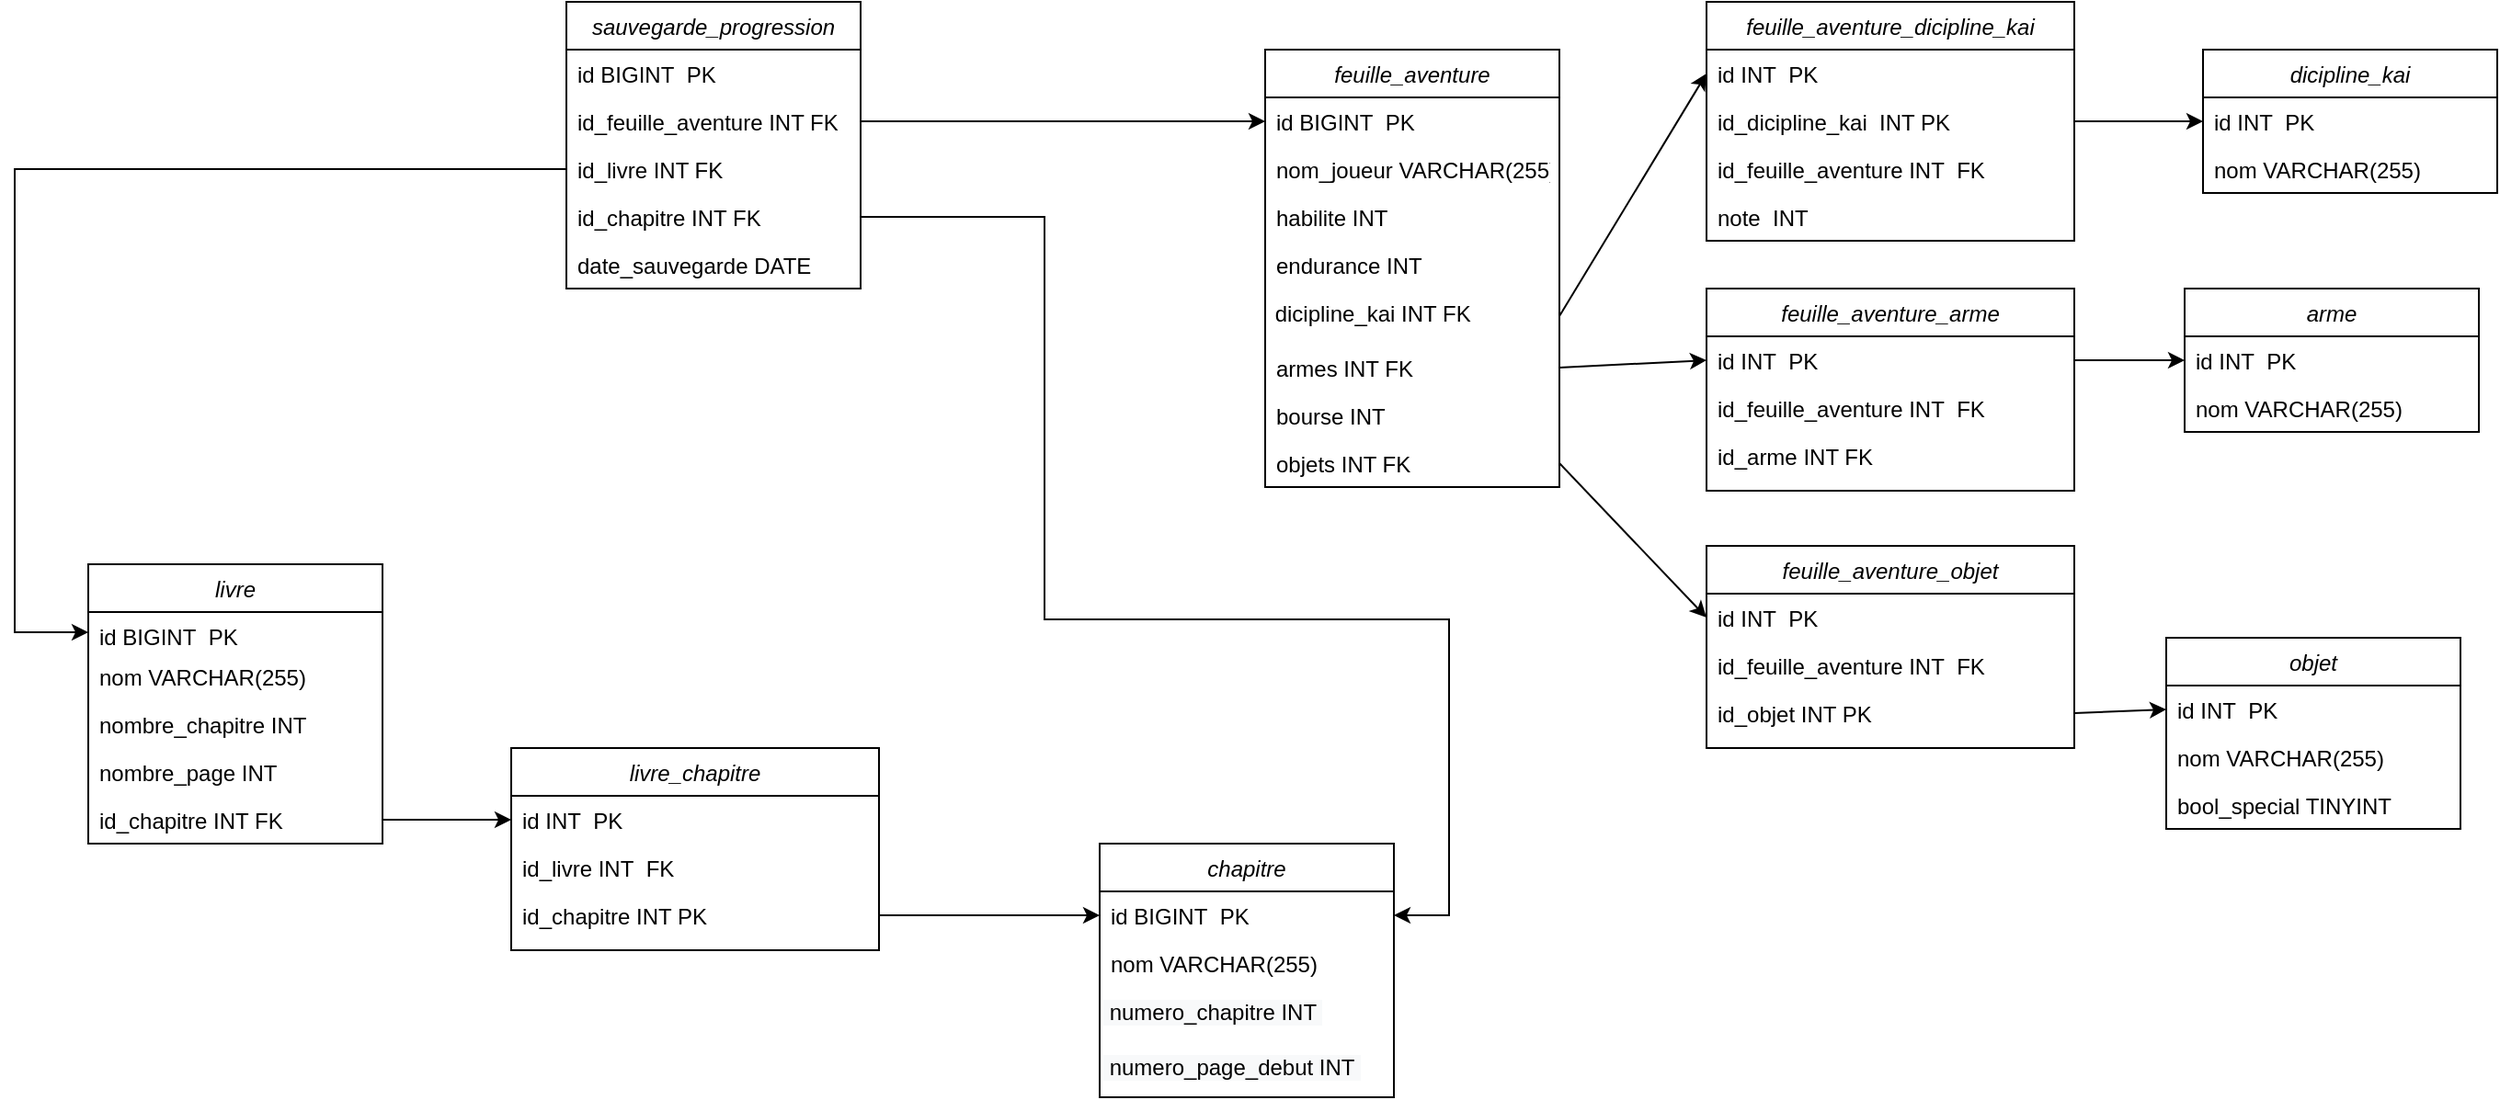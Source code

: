 <mxfile version="16.4.0" type="device"><diagram id="C5RBs43oDa-KdzZeNtuy" name="Page-1"><mxGraphModel dx="2401" dy="1236" grid="1" gridSize="10" guides="1" tooltips="1" connect="1" arrows="1" fold="1" page="1" pageScale="1" pageWidth="827" pageHeight="1169" math="0" shadow="0"><root><mxCell id="WIyWlLk6GJQsqaUBKTNV-0"/><mxCell id="WIyWlLk6GJQsqaUBKTNV-1" parent="WIyWlLk6GJQsqaUBKTNV-0"/><mxCell id="zkfFHV4jXpPFQw0GAbJ--0" value="livre" style="swimlane;fontStyle=2;align=center;verticalAlign=top;childLayout=stackLayout;horizontal=1;startSize=26;horizontalStack=0;resizeParent=1;resizeLast=0;collapsible=1;marginBottom=0;rounded=0;shadow=0;strokeWidth=1;" parent="WIyWlLk6GJQsqaUBKTNV-1" vertex="1"><mxGeometry x="-600" y="600" width="160" height="152" as="geometry"><mxRectangle x="230" y="140" width="160" height="26" as="alternateBounds"/></mxGeometry></mxCell><mxCell id="ja8n_a0_8GGIzuxEmzxF-15" value="id BIGINT  PK " style="text;align=left;verticalAlign=top;spacingLeft=4;spacingRight=4;overflow=hidden;rotatable=0;points=[[0,0.5],[1,0.5]];portConstraint=eastwest;" parent="zkfFHV4jXpPFQw0GAbJ--0" vertex="1"><mxGeometry y="26" width="160" height="22" as="geometry"/></mxCell><mxCell id="ja8n_a0_8GGIzuxEmzxF-9" value="nom VARCHAR(255)" style="text;align=left;verticalAlign=top;spacingLeft=4;spacingRight=4;overflow=hidden;rotatable=0;points=[[0,0.5],[1,0.5]];portConstraint=eastwest;" parent="zkfFHV4jXpPFQw0GAbJ--0" vertex="1"><mxGeometry y="48" width="160" height="26" as="geometry"/></mxCell><mxCell id="ja8n_a0_8GGIzuxEmzxF-13" value="nombre_chapitre INT" style="text;align=left;verticalAlign=top;spacingLeft=4;spacingRight=4;overflow=hidden;rotatable=0;points=[[0,0.5],[1,0.5]];portConstraint=eastwest;" parent="zkfFHV4jXpPFQw0GAbJ--0" vertex="1"><mxGeometry y="74" width="160" height="26" as="geometry"/></mxCell><mxCell id="YFA4dCQf4N8NySnR1VnG-28" value="nombre_page INT" style="text;align=left;verticalAlign=top;spacingLeft=4;spacingRight=4;overflow=hidden;rotatable=0;points=[[0,0.5],[1,0.5]];portConstraint=eastwest;" vertex="1" parent="zkfFHV4jXpPFQw0GAbJ--0"><mxGeometry y="100" width="160" height="26" as="geometry"/></mxCell><mxCell id="YFA4dCQf4N8NySnR1VnG-39" value="id_chapitre INT FK" style="text;align=left;verticalAlign=top;spacingLeft=4;spacingRight=4;overflow=hidden;rotatable=0;points=[[0,0.5],[1,0.5]];portConstraint=eastwest;" vertex="1" parent="zkfFHV4jXpPFQw0GAbJ--0"><mxGeometry y="126" width="160" height="26" as="geometry"/></mxCell><mxCell id="zkfFHV4jXpPFQw0GAbJ--6" value="feuille_aventure" style="swimlane;fontStyle=2;align=center;verticalAlign=top;childLayout=stackLayout;horizontal=1;startSize=26;horizontalStack=0;resizeParent=1;resizeLast=0;collapsible=1;marginBottom=0;rounded=0;shadow=0;strokeWidth=1;" parent="WIyWlLk6GJQsqaUBKTNV-1" vertex="1"><mxGeometry x="40" y="320" width="160" height="238" as="geometry"><mxRectangle x="130" y="380" width="160" height="26" as="alternateBounds"/></mxGeometry></mxCell><mxCell id="ja8n_a0_8GGIzuxEmzxF-17" value="id BIGINT  PK " style="text;align=left;verticalAlign=top;spacingLeft=4;spacingRight=4;overflow=hidden;rotatable=0;points=[[0,0.5],[1,0.5]];portConstraint=eastwest;" parent="zkfFHV4jXpPFQw0GAbJ--6" vertex="1"><mxGeometry y="26" width="160" height="26" as="geometry"/></mxCell><mxCell id="ja8n_a0_8GGIzuxEmzxF-14" value="nom_joueur VARCHAR(255)" style="text;align=left;verticalAlign=top;spacingLeft=4;spacingRight=4;overflow=hidden;rotatable=0;points=[[0,0.5],[1,0.5]];portConstraint=eastwest;" parent="zkfFHV4jXpPFQw0GAbJ--6" vertex="1"><mxGeometry y="52" width="160" height="26" as="geometry"/></mxCell><mxCell id="YFA4dCQf4N8NySnR1VnG-3" value="habilite INT" style="text;align=left;verticalAlign=top;spacingLeft=4;spacingRight=4;overflow=hidden;rotatable=0;points=[[0,0.5],[1,0.5]];portConstraint=eastwest;" vertex="1" parent="zkfFHV4jXpPFQw0GAbJ--6"><mxGeometry y="78" width="160" height="26" as="geometry"/></mxCell><mxCell id="YFA4dCQf4N8NySnR1VnG-4" value="endurance INT" style="text;align=left;verticalAlign=top;spacingLeft=4;spacingRight=4;overflow=hidden;rotatable=0;points=[[0,0.5],[1,0.5]];portConstraint=eastwest;" vertex="1" parent="zkfFHV4jXpPFQw0GAbJ--6"><mxGeometry y="104" width="160" height="26" as="geometry"/></mxCell><mxCell id="ja8n_a0_8GGIzuxEmzxF-20" value="&lt;span style=&quot;font-family: &amp;#34;helvetica&amp;#34;&quot;&gt;&amp;nbsp;dicipline_kai INT FK&amp;nbsp;&lt;/span&gt;" style="text;whiteSpace=wrap;html=1;align=left;" parent="zkfFHV4jXpPFQw0GAbJ--6" vertex="1"><mxGeometry y="130" width="160" height="30" as="geometry"/></mxCell><mxCell id="YFA4dCQf4N8NySnR1VnG-0" value="armes INT FK" style="text;align=left;verticalAlign=top;spacingLeft=4;spacingRight=4;overflow=hidden;rotatable=0;points=[[0,0.5],[1,0.5]];portConstraint=eastwest;" vertex="1" parent="zkfFHV4jXpPFQw0GAbJ--6"><mxGeometry y="160" width="160" height="26" as="geometry"/></mxCell><mxCell id="YFA4dCQf4N8NySnR1VnG-2" value="bourse INT" style="text;align=left;verticalAlign=top;spacingLeft=4;spacingRight=4;overflow=hidden;rotatable=0;points=[[0,0.5],[1,0.5]];portConstraint=eastwest;" vertex="1" parent="zkfFHV4jXpPFQw0GAbJ--6"><mxGeometry y="186" width="160" height="26" as="geometry"/></mxCell><mxCell id="YFA4dCQf4N8NySnR1VnG-1" value="objets INT FK" style="text;align=left;verticalAlign=top;spacingLeft=4;spacingRight=4;overflow=hidden;rotatable=0;points=[[0,0.5],[1,0.5]];portConstraint=eastwest;" vertex="1" parent="zkfFHV4jXpPFQw0GAbJ--6"><mxGeometry y="212" width="160" height="26" as="geometry"/></mxCell><mxCell id="zkfFHV4jXpPFQw0GAbJ--13" value="dicipline_kai" style="swimlane;fontStyle=2;align=center;verticalAlign=top;childLayout=stackLayout;horizontal=1;startSize=26;horizontalStack=0;resizeParent=1;resizeLast=0;collapsible=1;marginBottom=0;rounded=0;shadow=0;strokeWidth=1;" parent="WIyWlLk6GJQsqaUBKTNV-1" vertex="1"><mxGeometry x="550" y="320" width="160" height="78" as="geometry"><mxRectangle x="340" y="380" width="170" height="26" as="alternateBounds"/></mxGeometry></mxCell><mxCell id="ja8n_a0_8GGIzuxEmzxF-18" value="id INT  PK " style="text;align=left;verticalAlign=top;spacingLeft=4;spacingRight=4;overflow=hidden;rotatable=0;points=[[0,0.5],[1,0.5]];portConstraint=eastwest;" parent="zkfFHV4jXpPFQw0GAbJ--13" vertex="1"><mxGeometry y="26" width="160" height="26" as="geometry"/></mxCell><mxCell id="ja8n_a0_8GGIzuxEmzxF-11" value="nom VARCHAR(255)" style="text;align=left;verticalAlign=top;spacingLeft=4;spacingRight=4;overflow=hidden;rotatable=0;points=[[0,0.5],[1,0.5]];portConstraint=eastwest;" parent="zkfFHV4jXpPFQw0GAbJ--13" vertex="1"><mxGeometry y="52" width="160" height="26" as="geometry"/></mxCell><mxCell id="zkfFHV4jXpPFQw0GAbJ--17" value="chapitre" style="swimlane;fontStyle=2;align=center;verticalAlign=top;childLayout=stackLayout;horizontal=1;startSize=26;horizontalStack=0;resizeParent=1;resizeLast=0;collapsible=1;marginBottom=0;rounded=0;shadow=0;strokeWidth=1;" parent="WIyWlLk6GJQsqaUBKTNV-1" vertex="1"><mxGeometry x="-50" y="752" width="160" height="138" as="geometry"><mxRectangle x="550" y="140" width="160" height="26" as="alternateBounds"/></mxGeometry></mxCell><mxCell id="ja8n_a0_8GGIzuxEmzxF-16" value="id BIGINT  PK " style="text;align=left;verticalAlign=top;spacingLeft=4;spacingRight=4;overflow=hidden;rotatable=0;points=[[0,0.5],[1,0.5]];portConstraint=eastwest;" parent="zkfFHV4jXpPFQw0GAbJ--17" vertex="1"><mxGeometry y="26" width="160" height="26" as="geometry"/></mxCell><mxCell id="ja8n_a0_8GGIzuxEmzxF-10" value="nom VARCHAR(255)" style="text;align=left;verticalAlign=top;spacingLeft=4;spacingRight=4;overflow=hidden;rotatable=0;points=[[0,0.5],[1,0.5]];portConstraint=eastwest;" parent="zkfFHV4jXpPFQw0GAbJ--17" vertex="1"><mxGeometry y="52" width="160" height="26" as="geometry"/></mxCell><mxCell id="YFA4dCQf4N8NySnR1VnG-37" value="&lt;span style=&quot;color: rgb(0 , 0 , 0) ; font-family: &amp;#34;helvetica&amp;#34; ; font-size: 12px ; font-style: normal ; font-weight: 400 ; letter-spacing: normal ; text-align: left ; text-indent: 0px ; text-transform: none ; word-spacing: 0px ; background-color: rgb(248 , 249 , 250) ; display: inline ; float: none&quot;&gt;&amp;nbsp;numero_chapitre INT&amp;nbsp;&lt;/span&gt;" style="text;whiteSpace=wrap;html=1;" vertex="1" parent="zkfFHV4jXpPFQw0GAbJ--17"><mxGeometry y="78" width="160" height="30" as="geometry"/></mxCell><mxCell id="YFA4dCQf4N8NySnR1VnG-35" value="&lt;span style=&quot;color: rgb(0 , 0 , 0) ; font-family: &amp;#34;helvetica&amp;#34; ; font-size: 12px ; font-style: normal ; font-weight: 400 ; letter-spacing: normal ; text-align: left ; text-indent: 0px ; text-transform: none ; word-spacing: 0px ; background-color: rgb(248 , 249 , 250) ; display: inline ; float: none&quot;&gt;&amp;nbsp;numero_page_debut INT&amp;nbsp;&lt;/span&gt;" style="text;whiteSpace=wrap;html=1;" vertex="1" parent="zkfFHV4jXpPFQw0GAbJ--17"><mxGeometry y="108" width="160" height="30" as="geometry"/></mxCell><mxCell id="ja8n_a0_8GGIzuxEmzxF-0" value="arme" style="swimlane;fontStyle=2;align=center;verticalAlign=top;childLayout=stackLayout;horizontal=1;startSize=26;horizontalStack=0;resizeParent=1;resizeLast=0;collapsible=1;marginBottom=0;rounded=0;shadow=0;strokeWidth=1;" parent="WIyWlLk6GJQsqaUBKTNV-1" vertex="1"><mxGeometry x="540" y="450" width="160" height="78" as="geometry"><mxRectangle x="340" y="380" width="170" height="26" as="alternateBounds"/></mxGeometry></mxCell><mxCell id="ja8n_a0_8GGIzuxEmzxF-19" value="id INT  PK " style="text;align=left;verticalAlign=top;spacingLeft=4;spacingRight=4;overflow=hidden;rotatable=0;points=[[0,0.5],[1,0.5]];portConstraint=eastwest;" parent="ja8n_a0_8GGIzuxEmzxF-0" vertex="1"><mxGeometry y="26" width="160" height="26" as="geometry"/></mxCell><mxCell id="ja8n_a0_8GGIzuxEmzxF-12" value="nom VARCHAR(255)" style="text;align=left;verticalAlign=top;spacingLeft=4;spacingRight=4;overflow=hidden;rotatable=0;points=[[0,0.5],[1,0.5]];portConstraint=eastwest;" parent="ja8n_a0_8GGIzuxEmzxF-0" vertex="1"><mxGeometry y="52" width="160" height="26" as="geometry"/></mxCell><mxCell id="ja8n_a0_8GGIzuxEmzxF-3" value="sauvegarde_progression" style="swimlane;fontStyle=2;align=center;verticalAlign=top;childLayout=stackLayout;horizontal=1;startSize=26;horizontalStack=0;resizeParent=1;resizeLast=0;collapsible=1;marginBottom=0;rounded=0;shadow=0;strokeWidth=1;" parent="WIyWlLk6GJQsqaUBKTNV-1" vertex="1"><mxGeometry x="-340" y="294" width="160" height="156" as="geometry"><mxRectangle x="130" y="380" width="160" height="26" as="alternateBounds"/></mxGeometry></mxCell><mxCell id="YFA4dCQf4N8NySnR1VnG-29" value="id BIGINT  PK " style="text;align=left;verticalAlign=top;spacingLeft=4;spacingRight=4;overflow=hidden;rotatable=0;points=[[0,0.5],[1,0.5]];portConstraint=eastwest;" vertex="1" parent="ja8n_a0_8GGIzuxEmzxF-3"><mxGeometry y="26" width="160" height="26" as="geometry"/></mxCell><mxCell id="YFA4dCQf4N8NySnR1VnG-30" value="id_feuille_aventure INT FK " style="text;align=left;verticalAlign=top;spacingLeft=4;spacingRight=4;overflow=hidden;rotatable=0;points=[[0,0.5],[1,0.5]];portConstraint=eastwest;" vertex="1" parent="ja8n_a0_8GGIzuxEmzxF-3"><mxGeometry y="52" width="160" height="26" as="geometry"/></mxCell><mxCell id="YFA4dCQf4N8NySnR1VnG-32" value="id_livre INT FK " style="text;align=left;verticalAlign=top;spacingLeft=4;spacingRight=4;overflow=hidden;rotatable=0;points=[[0,0.5],[1,0.5]];portConstraint=eastwest;" vertex="1" parent="ja8n_a0_8GGIzuxEmzxF-3"><mxGeometry y="78" width="160" height="26" as="geometry"/></mxCell><mxCell id="YFA4dCQf4N8NySnR1VnG-33" value="id_chapitre INT FK " style="text;align=left;verticalAlign=top;spacingLeft=4;spacingRight=4;overflow=hidden;rotatable=0;points=[[0,0.5],[1,0.5]];portConstraint=eastwest;" vertex="1" parent="ja8n_a0_8GGIzuxEmzxF-3"><mxGeometry y="104" width="160" height="26" as="geometry"/></mxCell><mxCell id="YFA4dCQf4N8NySnR1VnG-31" value="date_sauvegarde DATE " style="text;align=left;verticalAlign=top;spacingLeft=4;spacingRight=4;overflow=hidden;rotatable=0;points=[[0,0.5],[1,0.5]];portConstraint=eastwest;" vertex="1" parent="ja8n_a0_8GGIzuxEmzxF-3"><mxGeometry y="130" width="160" height="26" as="geometry"/></mxCell><mxCell id="YFA4dCQf4N8NySnR1VnG-5" value="feuille_aventure_dicipline_kai" style="swimlane;fontStyle=2;align=center;verticalAlign=top;childLayout=stackLayout;horizontal=1;startSize=26;horizontalStack=0;resizeParent=1;resizeLast=0;collapsible=1;marginBottom=0;rounded=0;shadow=0;strokeWidth=1;" vertex="1" parent="WIyWlLk6GJQsqaUBKTNV-1"><mxGeometry x="280" y="294" width="200" height="130" as="geometry"><mxRectangle x="130" y="380" width="160" height="26" as="alternateBounds"/></mxGeometry></mxCell><mxCell id="YFA4dCQf4N8NySnR1VnG-6" value="id INT  PK " style="text;align=left;verticalAlign=top;spacingLeft=4;spacingRight=4;overflow=hidden;rotatable=0;points=[[0,0.5],[1,0.5]];portConstraint=eastwest;" vertex="1" parent="YFA4dCQf4N8NySnR1VnG-5"><mxGeometry y="26" width="200" height="26" as="geometry"/></mxCell><mxCell id="YFA4dCQf4N8NySnR1VnG-8" value="id_dicipline_kai  INT PK " style="text;align=left;verticalAlign=top;spacingLeft=4;spacingRight=4;overflow=hidden;rotatable=0;points=[[0,0.5],[1,0.5]];portConstraint=eastwest;" vertex="1" parent="YFA4dCQf4N8NySnR1VnG-5"><mxGeometry y="52" width="200" height="26" as="geometry"/></mxCell><mxCell id="YFA4dCQf4N8NySnR1VnG-7" value="id_feuille_aventure INT  FK " style="text;align=left;verticalAlign=top;spacingLeft=4;spacingRight=4;overflow=hidden;rotatable=0;points=[[0,0.5],[1,0.5]];portConstraint=eastwest;" vertex="1" parent="YFA4dCQf4N8NySnR1VnG-5"><mxGeometry y="78" width="200" height="26" as="geometry"/></mxCell><mxCell id="YFA4dCQf4N8NySnR1VnG-49" value="note  INT " style="text;align=left;verticalAlign=top;spacingLeft=4;spacingRight=4;overflow=hidden;rotatable=0;points=[[0,0.5],[1,0.5]];portConstraint=eastwest;" vertex="1" parent="YFA4dCQf4N8NySnR1VnG-5"><mxGeometry y="104" width="200" height="26" as="geometry"/></mxCell><mxCell id="YFA4dCQf4N8NySnR1VnG-9" value="feuille_aventure_arme" style="swimlane;fontStyle=2;align=center;verticalAlign=top;childLayout=stackLayout;horizontal=1;startSize=26;horizontalStack=0;resizeParent=1;resizeLast=0;collapsible=1;marginBottom=0;rounded=0;shadow=0;strokeWidth=1;" vertex="1" parent="WIyWlLk6GJQsqaUBKTNV-1"><mxGeometry x="280" y="450" width="200" height="110" as="geometry"><mxRectangle x="130" y="380" width="160" height="26" as="alternateBounds"/></mxGeometry></mxCell><mxCell id="YFA4dCQf4N8NySnR1VnG-10" value="id INT  PK " style="text;align=left;verticalAlign=top;spacingLeft=4;spacingRight=4;overflow=hidden;rotatable=0;points=[[0,0.5],[1,0.5]];portConstraint=eastwest;" vertex="1" parent="YFA4dCQf4N8NySnR1VnG-9"><mxGeometry y="26" width="200" height="26" as="geometry"/></mxCell><mxCell id="YFA4dCQf4N8NySnR1VnG-11" value="id_feuille_aventure INT  FK " style="text;align=left;verticalAlign=top;spacingLeft=4;spacingRight=4;overflow=hidden;rotatable=0;points=[[0,0.5],[1,0.5]];portConstraint=eastwest;" vertex="1" parent="YFA4dCQf4N8NySnR1VnG-9"><mxGeometry y="52" width="200" height="26" as="geometry"/></mxCell><mxCell id="YFA4dCQf4N8NySnR1VnG-12" value="id_arme INT FK " style="text;align=left;verticalAlign=top;spacingLeft=4;spacingRight=4;overflow=hidden;rotatable=0;points=[[0,0.5],[1,0.5]];portConstraint=eastwest;" vertex="1" parent="YFA4dCQf4N8NySnR1VnG-9"><mxGeometry y="78" width="200" height="26" as="geometry"/></mxCell><mxCell id="YFA4dCQf4N8NySnR1VnG-14" value="feuille_aventure_objet" style="swimlane;fontStyle=2;align=center;verticalAlign=top;childLayout=stackLayout;horizontal=1;startSize=26;horizontalStack=0;resizeParent=1;resizeLast=0;collapsible=1;marginBottom=0;rounded=0;shadow=0;strokeWidth=1;" vertex="1" parent="WIyWlLk6GJQsqaUBKTNV-1"><mxGeometry x="280" y="590" width="200" height="110" as="geometry"><mxRectangle x="130" y="380" width="160" height="26" as="alternateBounds"/></mxGeometry></mxCell><mxCell id="YFA4dCQf4N8NySnR1VnG-15" value="id INT  PK " style="text;align=left;verticalAlign=top;spacingLeft=4;spacingRight=4;overflow=hidden;rotatable=0;points=[[0,0.5],[1,0.5]];portConstraint=eastwest;" vertex="1" parent="YFA4dCQf4N8NySnR1VnG-14"><mxGeometry y="26" width="200" height="26" as="geometry"/></mxCell><mxCell id="YFA4dCQf4N8NySnR1VnG-16" value="id_feuille_aventure INT  FK " style="text;align=left;verticalAlign=top;spacingLeft=4;spacingRight=4;overflow=hidden;rotatable=0;points=[[0,0.5],[1,0.5]];portConstraint=eastwest;" vertex="1" parent="YFA4dCQf4N8NySnR1VnG-14"><mxGeometry y="52" width="200" height="26" as="geometry"/></mxCell><mxCell id="YFA4dCQf4N8NySnR1VnG-17" value="id_objet INT PK " style="text;align=left;verticalAlign=top;spacingLeft=4;spacingRight=4;overflow=hidden;rotatable=0;points=[[0,0.5],[1,0.5]];portConstraint=eastwest;" vertex="1" parent="YFA4dCQf4N8NySnR1VnG-14"><mxGeometry y="78" width="200" height="26" as="geometry"/></mxCell><mxCell id="YFA4dCQf4N8NySnR1VnG-18" value="objet" style="swimlane;fontStyle=2;align=center;verticalAlign=top;childLayout=stackLayout;horizontal=1;startSize=26;horizontalStack=0;resizeParent=1;resizeLast=0;collapsible=1;marginBottom=0;rounded=0;shadow=0;strokeWidth=1;" vertex="1" parent="WIyWlLk6GJQsqaUBKTNV-1"><mxGeometry x="530" y="640" width="160" height="104" as="geometry"><mxRectangle x="340" y="380" width="170" height="26" as="alternateBounds"/></mxGeometry></mxCell><mxCell id="YFA4dCQf4N8NySnR1VnG-19" value="id INT  PK " style="text;align=left;verticalAlign=top;spacingLeft=4;spacingRight=4;overflow=hidden;rotatable=0;points=[[0,0.5],[1,0.5]];portConstraint=eastwest;" vertex="1" parent="YFA4dCQf4N8NySnR1VnG-18"><mxGeometry y="26" width="160" height="26" as="geometry"/></mxCell><mxCell id="YFA4dCQf4N8NySnR1VnG-20" value="nom VARCHAR(255)" style="text;align=left;verticalAlign=top;spacingLeft=4;spacingRight=4;overflow=hidden;rotatable=0;points=[[0,0.5],[1,0.5]];portConstraint=eastwest;" vertex="1" parent="YFA4dCQf4N8NySnR1VnG-18"><mxGeometry y="52" width="160" height="26" as="geometry"/></mxCell><mxCell id="YFA4dCQf4N8NySnR1VnG-50" value="bool_special TINYINT" style="text;align=left;verticalAlign=top;spacingLeft=4;spacingRight=4;overflow=hidden;rotatable=0;points=[[0,0.5],[1,0.5]];portConstraint=eastwest;" vertex="1" parent="YFA4dCQf4N8NySnR1VnG-18"><mxGeometry y="78" width="160" height="26" as="geometry"/></mxCell><mxCell id="YFA4dCQf4N8NySnR1VnG-22" value="" style="endArrow=classic;html=1;rounded=0;entryX=0;entryY=0.5;entryDx=0;entryDy=0;exitX=1;exitY=0.5;exitDx=0;exitDy=0;" edge="1" parent="WIyWlLk6GJQsqaUBKTNV-1" source="YFA4dCQf4N8NySnR1VnG-0" target="YFA4dCQf4N8NySnR1VnG-10"><mxGeometry width="50" height="50" relative="1" as="geometry"><mxPoint x="200" y="458" as="sourcePoint"/><mxPoint x="276" y="369.01" as="targetPoint"/></mxGeometry></mxCell><mxCell id="YFA4dCQf4N8NySnR1VnG-23" value="" style="endArrow=classic;html=1;rounded=0;exitX=1;exitY=0.5;exitDx=0;exitDy=0;entryX=0;entryY=0.5;entryDx=0;entryDy=0;" edge="1" parent="WIyWlLk6GJQsqaUBKTNV-1" source="YFA4dCQf4N8NySnR1VnG-10" target="ja8n_a0_8GGIzuxEmzxF-19"><mxGeometry width="50" height="50" relative="1" as="geometry"><mxPoint x="210" y="467.5" as="sourcePoint"/><mxPoint x="286" y="379.01" as="targetPoint"/></mxGeometry></mxCell><mxCell id="YFA4dCQf4N8NySnR1VnG-24" value="" style="endArrow=classic;html=1;rounded=0;exitX=1;exitY=0.5;exitDx=0;exitDy=0;entryX=0;entryY=0.5;entryDx=0;entryDy=0;" edge="1" parent="WIyWlLk6GJQsqaUBKTNV-1" source="ja8n_a0_8GGIzuxEmzxF-20" target="YFA4dCQf4N8NySnR1VnG-6"><mxGeometry width="50" height="50" relative="1" as="geometry"><mxPoint x="220" y="477.5" as="sourcePoint"/><mxPoint x="296" y="389.01" as="targetPoint"/></mxGeometry></mxCell><mxCell id="YFA4dCQf4N8NySnR1VnG-25" value="" style="endArrow=classic;html=1;rounded=0;exitX=1;exitY=0.5;exitDx=0;exitDy=0;entryX=0;entryY=0.5;entryDx=0;entryDy=0;" edge="1" parent="WIyWlLk6GJQsqaUBKTNV-1" source="YFA4dCQf4N8NySnR1VnG-8" target="ja8n_a0_8GGIzuxEmzxF-18"><mxGeometry width="50" height="50" relative="1" as="geometry"><mxPoint x="230" y="487.5" as="sourcePoint"/><mxPoint x="306" y="399.01" as="targetPoint"/></mxGeometry></mxCell><mxCell id="YFA4dCQf4N8NySnR1VnG-26" value="" style="endArrow=classic;html=1;rounded=0;exitX=1;exitY=0.5;exitDx=0;exitDy=0;entryX=0;entryY=0.5;entryDx=0;entryDy=0;" edge="1" parent="WIyWlLk6GJQsqaUBKTNV-1" source="YFA4dCQf4N8NySnR1VnG-1" target="YFA4dCQf4N8NySnR1VnG-15"><mxGeometry width="50" height="50" relative="1" as="geometry"><mxPoint x="390" y="470" as="sourcePoint"/><mxPoint x="440" y="420" as="targetPoint"/></mxGeometry></mxCell><mxCell id="YFA4dCQf4N8NySnR1VnG-27" value="" style="endArrow=classic;html=1;rounded=0;exitX=1;exitY=0.5;exitDx=0;exitDy=0;entryX=0;entryY=0.5;entryDx=0;entryDy=0;" edge="1" parent="WIyWlLk6GJQsqaUBKTNV-1" source="YFA4dCQf4N8NySnR1VnG-17" target="YFA4dCQf4N8NySnR1VnG-19"><mxGeometry width="50" height="50" relative="1" as="geometry"><mxPoint x="390" y="470" as="sourcePoint"/><mxPoint x="440" y="420" as="targetPoint"/></mxGeometry></mxCell><mxCell id="YFA4dCQf4N8NySnR1VnG-40" value="livre_chapitre" style="swimlane;fontStyle=2;align=center;verticalAlign=top;childLayout=stackLayout;horizontal=1;startSize=26;horizontalStack=0;resizeParent=1;resizeLast=0;collapsible=1;marginBottom=0;rounded=0;shadow=0;strokeWidth=1;" vertex="1" parent="WIyWlLk6GJQsqaUBKTNV-1"><mxGeometry x="-370" y="700" width="200" height="110" as="geometry"><mxRectangle x="130" y="380" width="160" height="26" as="alternateBounds"/></mxGeometry></mxCell><mxCell id="YFA4dCQf4N8NySnR1VnG-41" value="id INT  PK " style="text;align=left;verticalAlign=top;spacingLeft=4;spacingRight=4;overflow=hidden;rotatable=0;points=[[0,0.5],[1,0.5]];portConstraint=eastwest;" vertex="1" parent="YFA4dCQf4N8NySnR1VnG-40"><mxGeometry y="26" width="200" height="26" as="geometry"/></mxCell><mxCell id="YFA4dCQf4N8NySnR1VnG-42" value="id_livre INT  FK " style="text;align=left;verticalAlign=top;spacingLeft=4;spacingRight=4;overflow=hidden;rotatable=0;points=[[0,0.5],[1,0.5]];portConstraint=eastwest;" vertex="1" parent="YFA4dCQf4N8NySnR1VnG-40"><mxGeometry y="52" width="200" height="26" as="geometry"/></mxCell><mxCell id="YFA4dCQf4N8NySnR1VnG-43" value="id_chapitre INT PK " style="text;align=left;verticalAlign=top;spacingLeft=4;spacingRight=4;overflow=hidden;rotatable=0;points=[[0,0.5],[1,0.5]];portConstraint=eastwest;" vertex="1" parent="YFA4dCQf4N8NySnR1VnG-40"><mxGeometry y="78" width="200" height="26" as="geometry"/></mxCell><mxCell id="YFA4dCQf4N8NySnR1VnG-44" value="" style="endArrow=classic;html=1;rounded=0;exitX=1;exitY=0.5;exitDx=0;exitDy=0;entryX=0;entryY=0.5;entryDx=0;entryDy=0;" edge="1" parent="WIyWlLk6GJQsqaUBKTNV-1" source="YFA4dCQf4N8NySnR1VnG-39" target="YFA4dCQf4N8NySnR1VnG-41"><mxGeometry width="50" height="50" relative="1" as="geometry"><mxPoint x="-70" y="570" as="sourcePoint"/><mxPoint x="-20" y="520" as="targetPoint"/></mxGeometry></mxCell><mxCell id="YFA4dCQf4N8NySnR1VnG-45" value="" style="endArrow=classic;html=1;rounded=0;exitX=1;exitY=0.5;exitDx=0;exitDy=0;entryX=0;entryY=0.5;entryDx=0;entryDy=0;" edge="1" parent="WIyWlLk6GJQsqaUBKTNV-1" source="YFA4dCQf4N8NySnR1VnG-43" target="ja8n_a0_8GGIzuxEmzxF-16"><mxGeometry width="50" height="50" relative="1" as="geometry"><mxPoint x="-70" y="570" as="sourcePoint"/><mxPoint x="-20" y="520" as="targetPoint"/></mxGeometry></mxCell><mxCell id="YFA4dCQf4N8NySnR1VnG-46" value="" style="endArrow=classic;html=1;rounded=0;exitX=1;exitY=0.5;exitDx=0;exitDy=0;entryX=0;entryY=0.5;entryDx=0;entryDy=0;" edge="1" parent="WIyWlLk6GJQsqaUBKTNV-1" source="YFA4dCQf4N8NySnR1VnG-30" target="ja8n_a0_8GGIzuxEmzxF-17"><mxGeometry width="50" height="50" relative="1" as="geometry"><mxPoint x="-170" y="540" as="sourcePoint"/><mxPoint x="-120" y="490" as="targetPoint"/></mxGeometry></mxCell><mxCell id="YFA4dCQf4N8NySnR1VnG-47" value="" style="endArrow=classic;html=1;rounded=0;exitX=0;exitY=0.5;exitDx=0;exitDy=0;entryX=0;entryY=0.5;entryDx=0;entryDy=0;" edge="1" parent="WIyWlLk6GJQsqaUBKTNV-1" source="YFA4dCQf4N8NySnR1VnG-32" target="ja8n_a0_8GGIzuxEmzxF-15"><mxGeometry width="50" height="50" relative="1" as="geometry"><mxPoint x="-250" y="540" as="sourcePoint"/><mxPoint x="-640" y="385" as="targetPoint"/><Array as="points"><mxPoint x="-640" y="385"/><mxPoint x="-640" y="637"/></Array></mxGeometry></mxCell><mxCell id="YFA4dCQf4N8NySnR1VnG-48" value="" style="endArrow=classic;html=1;rounded=0;exitX=1;exitY=0.5;exitDx=0;exitDy=0;entryX=1;entryY=0.5;entryDx=0;entryDy=0;" edge="1" parent="WIyWlLk6GJQsqaUBKTNV-1" source="YFA4dCQf4N8NySnR1VnG-33" target="ja8n_a0_8GGIzuxEmzxF-16"><mxGeometry width="50" height="50" relative="1" as="geometry"><mxPoint x="-250" y="540" as="sourcePoint"/><mxPoint x="-200" y="490" as="targetPoint"/><Array as="points"><mxPoint x="-80" y="411"/><mxPoint x="-80" y="630"/><mxPoint x="140" y="630"/><mxPoint x="140" y="791"/></Array></mxGeometry></mxCell></root></mxGraphModel></diagram></mxfile>